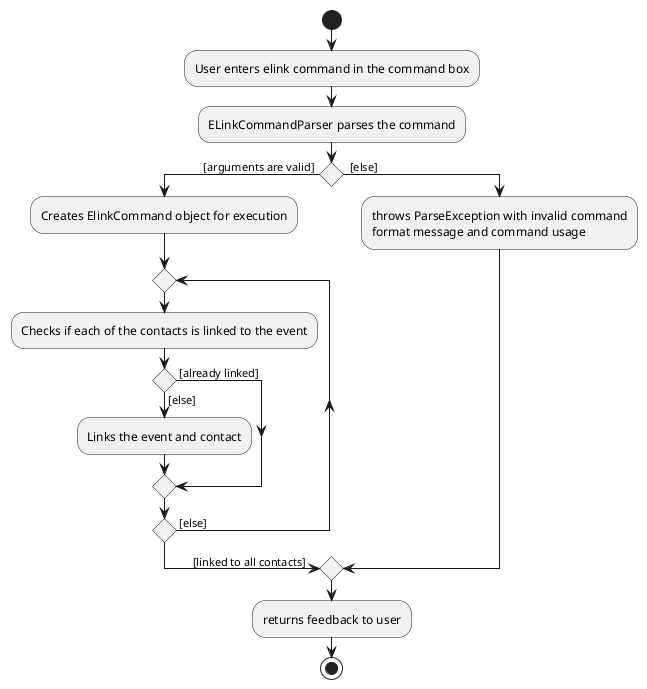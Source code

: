 @startuml
'https://plantuml.com/activity-diagram-beta

start
:User enters elink command in the command box;
:ELinkCommandParser parses the command;
if () then ([arguments are valid]  )
:Creates ElinkCommand object for execution;

  repeat
  :Checks if each of the contacts is linked to the event;
    if () then ( [already linked])

    else ([else])
    :Links the event and contact;
    endif
  repeat while () is ( [else])
  -> [linked to all contacts]     ;

else (  [else])
:throws ParseException with invalid command
format message and command usage;
endif

:returns feedback to user;

stop

@enduml
